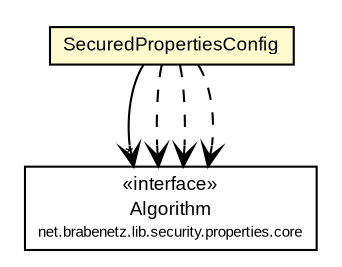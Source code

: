 #!/usr/local/bin/dot
#
# Class diagram 
# Generated by UMLGraph version R5_6-24-gf6e263 (http://www.umlgraph.org/)
#

digraph G {
	edge [fontname="arial",fontsize=10,labelfontname="arial",labelfontsize=10];
	node [fontname="arial",fontsize=10,shape=plaintext];
	nodesep=0.25;
	ranksep=0.5;
	// net.brabenetz.lib.security.properties.core.Algorithm
	c89 [label=<<table title="net.brabenetz.lib.security.properties.core.Algorithm" border="0" cellborder="1" cellspacing="0" cellpadding="2" port="p" href="./core/Algorithm.html">
		<tr><td><table border="0" cellspacing="0" cellpadding="1">
<tr><td align="center" balign="center"> &#171;interface&#187; </td></tr>
<tr><td align="center" balign="center"> Algorithm </td></tr>
<tr><td align="center" balign="center"><font point-size="7.0"> net.brabenetz.lib.security.properties.core </font></td></tr>
		</table></td></tr>
		</table>>, URL="./core/Algorithm.html", fontname="arial", fontcolor="black", fontsize=9.0];
	// net.brabenetz.lib.security.properties.SecuredPropertiesConfig
	c90 [label=<<table title="net.brabenetz.lib.security.properties.SecuredPropertiesConfig" border="0" cellborder="1" cellspacing="0" cellpadding="2" port="p" bgcolor="lemonChiffon" href="./SecuredPropertiesConfig.html">
		<tr><td><table border="0" cellspacing="0" cellpadding="1">
<tr><td align="center" balign="center"> SecuredPropertiesConfig </td></tr>
		</table></td></tr>
		</table>>, URL="./SecuredPropertiesConfig.html", fontname="arial", fontcolor="black", fontsize=9.0];
	// net.brabenetz.lib.security.properties.SecuredPropertiesConfig NAVASSOC net.brabenetz.lib.security.properties.core.Algorithm
	c90:p -> c89:p [taillabel="", label="", headlabel="*", fontname="arial", fontcolor="black", fontsize=10.0, color="black", arrowhead=open];
	// net.brabenetz.lib.security.properties.SecuredPropertiesConfig DEPEND net.brabenetz.lib.security.properties.core.Algorithm
	c90:p -> c89:p [taillabel="", label="", headlabel="", fontname="arial", fontcolor="black", fontsize=10.0, color="black", arrowhead=open, style=dashed];
	// net.brabenetz.lib.security.properties.SecuredPropertiesConfig DEPEND net.brabenetz.lib.security.properties.core.Algorithm
	c90:p -> c89:p [taillabel="", label="", headlabel="", fontname="arial", fontcolor="black", fontsize=10.0, color="black", arrowhead=open, style=dashed];
	// net.brabenetz.lib.security.properties.SecuredPropertiesConfig DEPEND net.brabenetz.lib.security.properties.core.Algorithm
	c90:p -> c89:p [taillabel="", label="", headlabel="", fontname="arial", fontcolor="black", fontsize=10.0, color="black", arrowhead=open, style=dashed];
}


